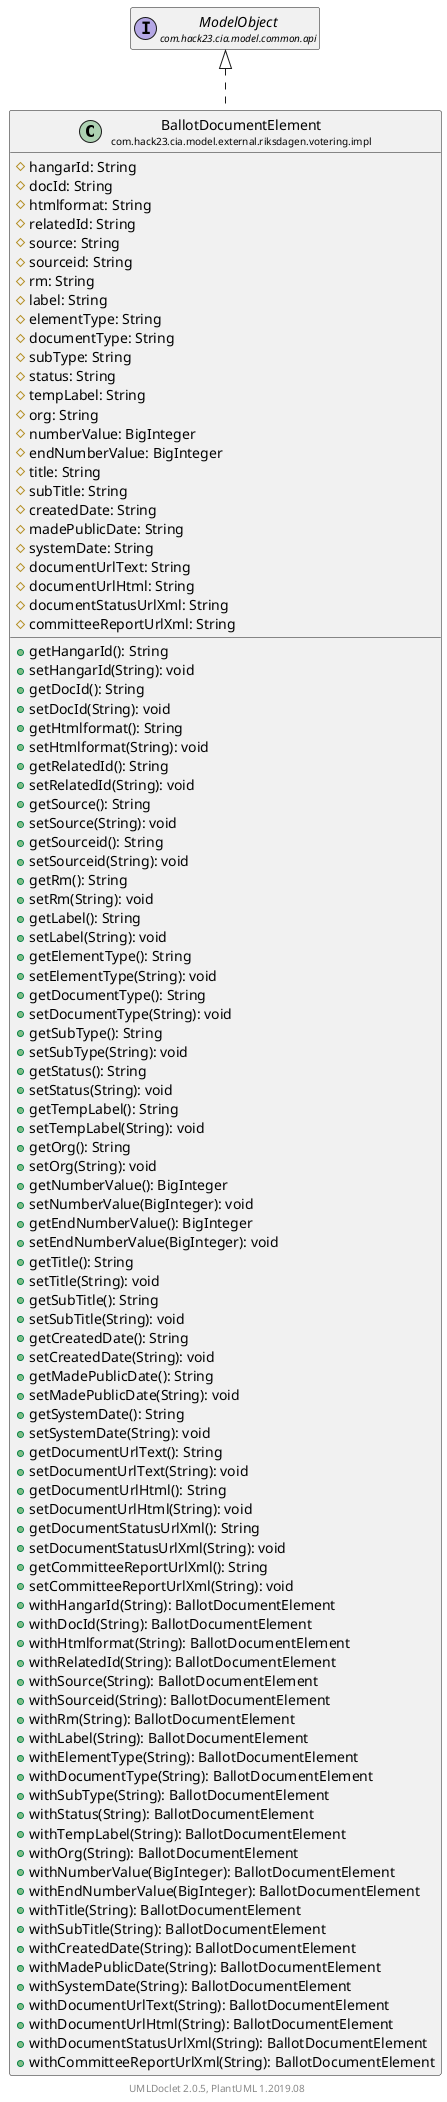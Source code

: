 @startuml
    set namespaceSeparator none
    hide empty fields
    hide empty methods

    class "<size:14>BallotDocumentElement\n<size:10>com.hack23.cia.model.external.riksdagen.votering.impl" as com.hack23.cia.model.external.riksdagen.votering.impl.BallotDocumentElement [[BallotDocumentElement.html]] {
        #hangarId: String
        #docId: String
        #htmlformat: String
        #relatedId: String
        #source: String
        #sourceid: String
        #rm: String
        #label: String
        #elementType: String
        #documentType: String
        #subType: String
        #status: String
        #tempLabel: String
        #org: String
        #numberValue: BigInteger
        #endNumberValue: BigInteger
        #title: String
        #subTitle: String
        #createdDate: String
        #madePublicDate: String
        #systemDate: String
        #documentUrlText: String
        #documentUrlHtml: String
        #documentStatusUrlXml: String
        #committeeReportUrlXml: String
        +getHangarId(): String
        +setHangarId(String): void
        +getDocId(): String
        +setDocId(String): void
        +getHtmlformat(): String
        +setHtmlformat(String): void
        +getRelatedId(): String
        +setRelatedId(String): void
        +getSource(): String
        +setSource(String): void
        +getSourceid(): String
        +setSourceid(String): void
        +getRm(): String
        +setRm(String): void
        +getLabel(): String
        +setLabel(String): void
        +getElementType(): String
        +setElementType(String): void
        +getDocumentType(): String
        +setDocumentType(String): void
        +getSubType(): String
        +setSubType(String): void
        +getStatus(): String
        +setStatus(String): void
        +getTempLabel(): String
        +setTempLabel(String): void
        +getOrg(): String
        +setOrg(String): void
        +getNumberValue(): BigInteger
        +setNumberValue(BigInteger): void
        +getEndNumberValue(): BigInteger
        +setEndNumberValue(BigInteger): void
        +getTitle(): String
        +setTitle(String): void
        +getSubTitle(): String
        +setSubTitle(String): void
        +getCreatedDate(): String
        +setCreatedDate(String): void
        +getMadePublicDate(): String
        +setMadePublicDate(String): void
        +getSystemDate(): String
        +setSystemDate(String): void
        +getDocumentUrlText(): String
        +setDocumentUrlText(String): void
        +getDocumentUrlHtml(): String
        +setDocumentUrlHtml(String): void
        +getDocumentStatusUrlXml(): String
        +setDocumentStatusUrlXml(String): void
        +getCommitteeReportUrlXml(): String
        +setCommitteeReportUrlXml(String): void
        +withHangarId(String): BallotDocumentElement
        +withDocId(String): BallotDocumentElement
        +withHtmlformat(String): BallotDocumentElement
        +withRelatedId(String): BallotDocumentElement
        +withSource(String): BallotDocumentElement
        +withSourceid(String): BallotDocumentElement
        +withRm(String): BallotDocumentElement
        +withLabel(String): BallotDocumentElement
        +withElementType(String): BallotDocumentElement
        +withDocumentType(String): BallotDocumentElement
        +withSubType(String): BallotDocumentElement
        +withStatus(String): BallotDocumentElement
        +withTempLabel(String): BallotDocumentElement
        +withOrg(String): BallotDocumentElement
        +withNumberValue(BigInteger): BallotDocumentElement
        +withEndNumberValue(BigInteger): BallotDocumentElement
        +withTitle(String): BallotDocumentElement
        +withSubTitle(String): BallotDocumentElement
        +withCreatedDate(String): BallotDocumentElement
        +withMadePublicDate(String): BallotDocumentElement
        +withSystemDate(String): BallotDocumentElement
        +withDocumentUrlText(String): BallotDocumentElement
        +withDocumentUrlHtml(String): BallotDocumentElement
        +withDocumentStatusUrlXml(String): BallotDocumentElement
        +withCommitteeReportUrlXml(String): BallotDocumentElement
    }

    interface "<size:14>ModelObject\n<size:10>com.hack23.cia.model.common.api" as com.hack23.cia.model.common.api.ModelObject

    com.hack23.cia.model.common.api.ModelObject <|.. com.hack23.cia.model.external.riksdagen.votering.impl.BallotDocumentElement

    center footer UMLDoclet 2.0.5, PlantUML 1.2019.08
@enduml

